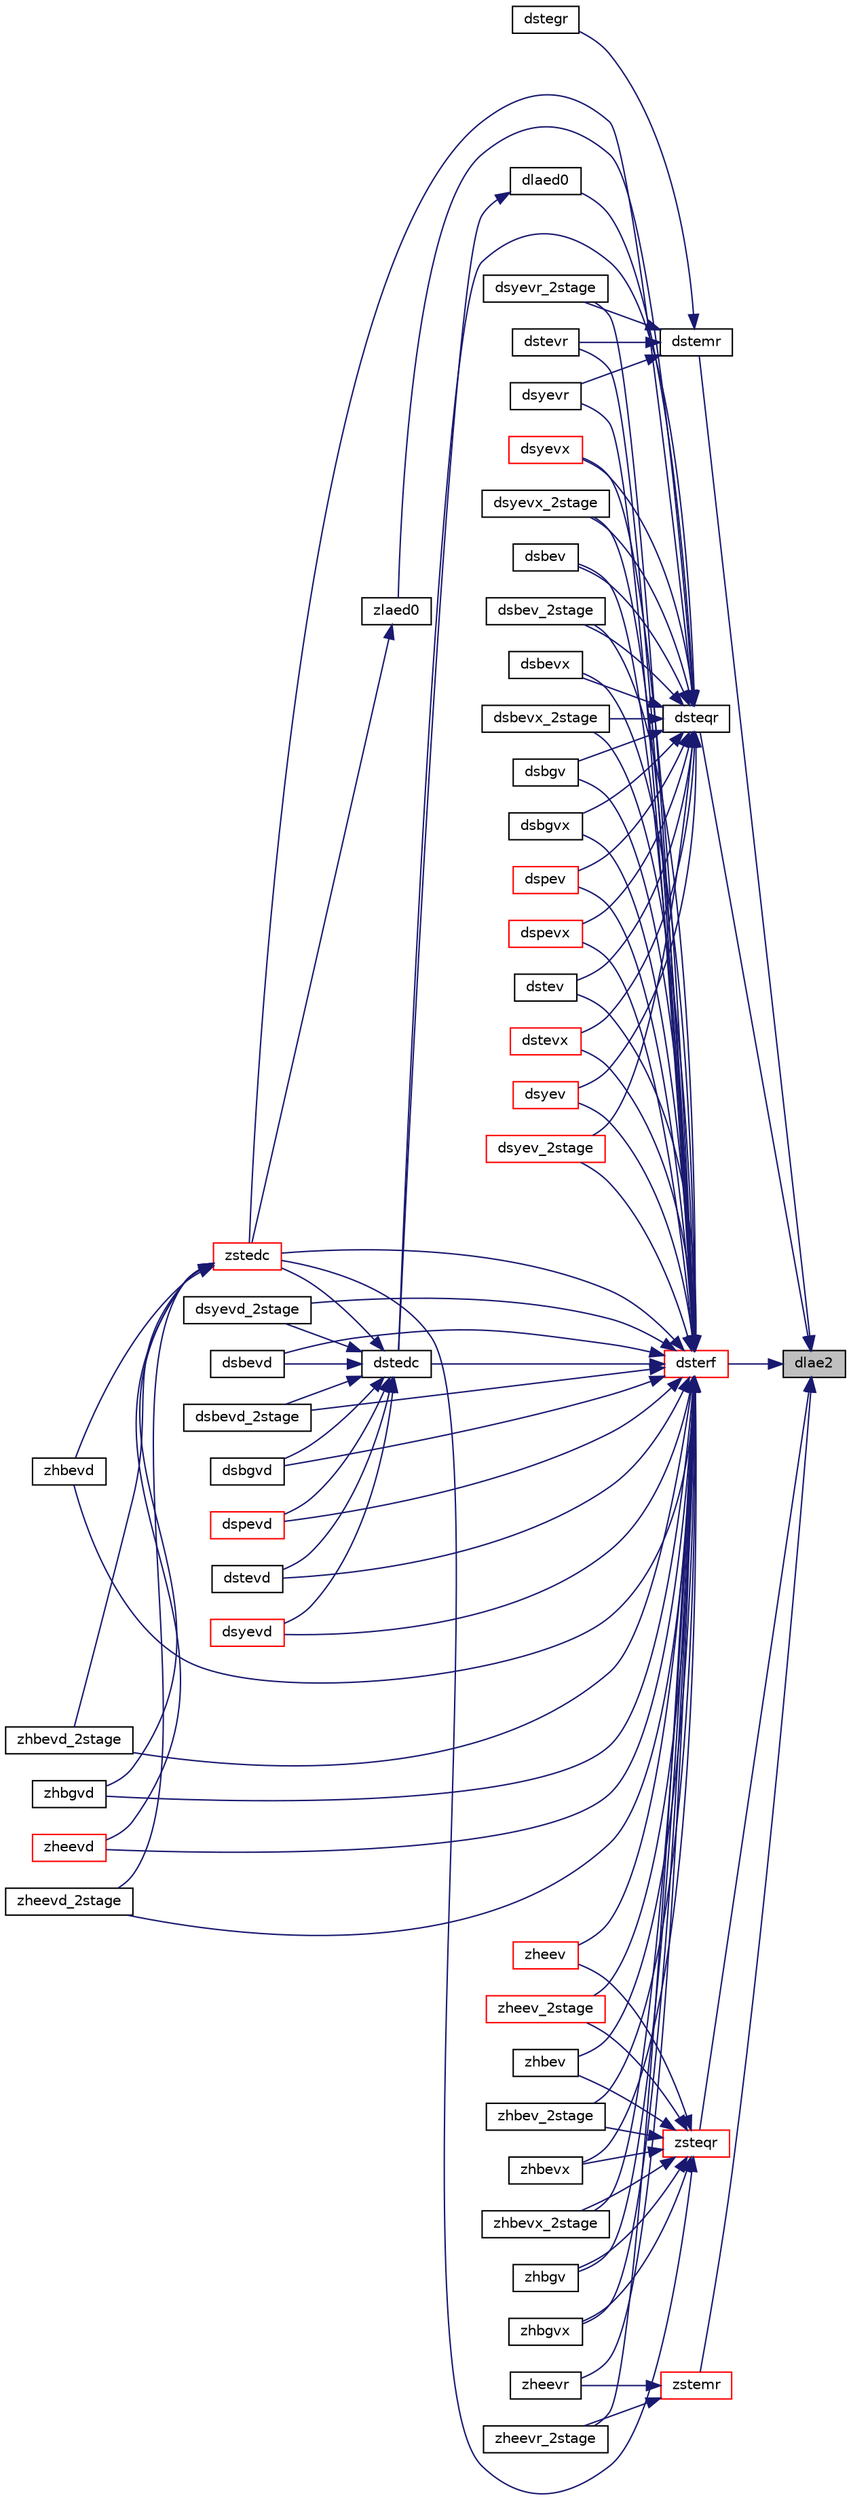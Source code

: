 digraph "dlae2"
{
 // LATEX_PDF_SIZE
  edge [fontname="Helvetica",fontsize="10",labelfontname="Helvetica",labelfontsize="10"];
  node [fontname="Helvetica",fontsize="10",shape=record];
  rankdir="RL";
  Node1 [label="dlae2",height=0.2,width=0.4,color="black", fillcolor="grey75", style="filled", fontcolor="black",tooltip="DLAE2 computes the eigenvalues of a 2-by-2 symmetric matrix."];
  Node1 -> Node2 [dir="back",color="midnightblue",fontsize="10",style="solid",fontname="Helvetica"];
  Node2 [label="dstemr",height=0.2,width=0.4,color="black", fillcolor="white", style="filled",URL="$dstemr_8f.html#a14daa3ac4e7b5d3712244f54ce40cc92",tooltip="DSTEMR"];
  Node2 -> Node3 [dir="back",color="midnightblue",fontsize="10",style="solid",fontname="Helvetica"];
  Node3 [label="dstegr",height=0.2,width=0.4,color="black", fillcolor="white", style="filled",URL="$dstegr_8f.html#ac5fa1f1c4eeb2f78df2ea644641392f6",tooltip="DSTEGR"];
  Node2 -> Node4 [dir="back",color="midnightblue",fontsize="10",style="solid",fontname="Helvetica"];
  Node4 [label="dstevr",height=0.2,width=0.4,color="black", fillcolor="white", style="filled",URL="$dstevr_8f.html#a323734560b8bd052fbc474dc2f0b5605",tooltip="DSTEVR computes the eigenvalues and, optionally, the left and/or right eigenvectors for OTHER matrice..."];
  Node2 -> Node5 [dir="back",color="midnightblue",fontsize="10",style="solid",fontname="Helvetica"];
  Node5 [label="dsyevr",height=0.2,width=0.4,color="black", fillcolor="white", style="filled",URL="$dsyevr_8f.html#aeed8a131adf56eaa2a9e5b1e0cce5718",tooltip="DSYEVR computes the eigenvalues and, optionally, the left and/or right eigenvectors for SY matrices"];
  Node2 -> Node6 [dir="back",color="midnightblue",fontsize="10",style="solid",fontname="Helvetica"];
  Node6 [label="dsyevr_2stage",height=0.2,width=0.4,color="black", fillcolor="white", style="filled",URL="$dsyevr__2stage_8f.html#ad00fd7c0f376019d33e5a194e6b92262",tooltip="DSYEVR_2STAGE computes the eigenvalues and, optionally, the left and/or right eigenvectors for SY mat..."];
  Node1 -> Node7 [dir="back",color="midnightblue",fontsize="10",style="solid",fontname="Helvetica"];
  Node7 [label="dsteqr",height=0.2,width=0.4,color="black", fillcolor="white", style="filled",URL="$dsteqr_8f.html#a47fe470e7a882c58d4cc49e2c6cb7c70",tooltip="DSTEQR"];
  Node7 -> Node8 [dir="back",color="midnightblue",fontsize="10",style="solid",fontname="Helvetica"];
  Node8 [label="dlaed0",height=0.2,width=0.4,color="black", fillcolor="white", style="filled",URL="$dlaed0_8f.html#aaf02cbdb9b6c3828bc027948666dfe95",tooltip="DLAED0 used by DSTEDC. Computes all eigenvalues and corresponding eigenvectors of an unreduced symmet..."];
  Node8 -> Node9 [dir="back",color="midnightblue",fontsize="10",style="solid",fontname="Helvetica"];
  Node9 [label="dstedc",height=0.2,width=0.4,color="black", fillcolor="white", style="filled",URL="$dstedc_8f.html#a998a22b03751a7e784b45a405251443c",tooltip="DSTEDC"];
  Node9 -> Node10 [dir="back",color="midnightblue",fontsize="10",style="solid",fontname="Helvetica"];
  Node10 [label="dsbevd",height=0.2,width=0.4,color="black", fillcolor="white", style="filled",URL="$dsbevd_8f.html#af8e2a8f5ea7f515fa0b5bd5ae8427322",tooltip="DSBEVD computes the eigenvalues and, optionally, the left and/or right eigenvectors for OTHER matrice..."];
  Node9 -> Node11 [dir="back",color="midnightblue",fontsize="10",style="solid",fontname="Helvetica"];
  Node11 [label="dsbevd_2stage",height=0.2,width=0.4,color="black", fillcolor="white", style="filled",URL="$dsbevd__2stage_8f.html#a972f824f8b9216991726b9d992db7cf5",tooltip="DSBEVD_2STAGE computes the eigenvalues and, optionally, the left and/or right eigenvectors for OTHER ..."];
  Node9 -> Node12 [dir="back",color="midnightblue",fontsize="10",style="solid",fontname="Helvetica"];
  Node12 [label="dsbgvd",height=0.2,width=0.4,color="black", fillcolor="white", style="filled",URL="$dsbgvd_8f.html#a5399550432eeee3ce0e4429f53bf4286",tooltip="DSBGVD"];
  Node9 -> Node13 [dir="back",color="midnightblue",fontsize="10",style="solid",fontname="Helvetica"];
  Node13 [label="dspevd",height=0.2,width=0.4,color="red", fillcolor="white", style="filled",URL="$dspevd_8f.html#a7dd8a9cc7cc531b8665db125165d5e8c",tooltip="DSPEVD computes the eigenvalues and, optionally, the left and/or right eigenvectors for OTHER matrice..."];
  Node9 -> Node15 [dir="back",color="midnightblue",fontsize="10",style="solid",fontname="Helvetica"];
  Node15 [label="dstevd",height=0.2,width=0.4,color="black", fillcolor="white", style="filled",URL="$dstevd_8f.html#a162dd4b59d335a08a8c9dfb8d984f0cc",tooltip="DSTEVD computes the eigenvalues and, optionally, the left and/or right eigenvectors for OTHER matrice..."];
  Node9 -> Node16 [dir="back",color="midnightblue",fontsize="10",style="solid",fontname="Helvetica"];
  Node16 [label="dsyevd",height=0.2,width=0.4,color="red", fillcolor="white", style="filled",URL="$dsyevd_8f.html#a77dfa610458b6c9bd7db52533bfd53a1",tooltip="DSYEVD computes the eigenvalues and, optionally, the left and/or right eigenvectors for SY matrices"];
  Node9 -> Node18 [dir="back",color="midnightblue",fontsize="10",style="solid",fontname="Helvetica"];
  Node18 [label="dsyevd_2stage",height=0.2,width=0.4,color="black", fillcolor="white", style="filled",URL="$dsyevd__2stage_8f.html#afe1f86b382ce3aa1917ec20365bbd707",tooltip="DSYEVD_2STAGE computes the eigenvalues and, optionally, the left and/or right eigenvectors for SY mat..."];
  Node9 -> Node19 [dir="back",color="midnightblue",fontsize="10",style="solid",fontname="Helvetica"];
  Node19 [label="zstedc",height=0.2,width=0.4,color="red", fillcolor="white", style="filled",URL="$zstedc_8f.html#ad2afe42caaae114c617858e87082caf8",tooltip="ZSTEDC"];
  Node19 -> Node20 [dir="back",color="midnightblue",fontsize="10",style="solid",fontname="Helvetica"];
  Node20 [label="zhbevd",height=0.2,width=0.4,color="black", fillcolor="white", style="filled",URL="$zhbevd_8f.html#a3854721b34946230321131ed9e3c08e3",tooltip="ZHBEVD computes the eigenvalues and, optionally, the left and/or right eigenvectors for OTHER matrice..."];
  Node19 -> Node21 [dir="back",color="midnightblue",fontsize="10",style="solid",fontname="Helvetica"];
  Node21 [label="zhbevd_2stage",height=0.2,width=0.4,color="black", fillcolor="white", style="filled",URL="$zhbevd__2stage_8f.html#a253ab29dd3917b1cbc9e35c022d14383",tooltip="ZHBEVD_2STAGE computes the eigenvalues and, optionally, the left and/or right eigenvectors for OTHER ..."];
  Node19 -> Node22 [dir="back",color="midnightblue",fontsize="10",style="solid",fontname="Helvetica"];
  Node22 [label="zhbgvd",height=0.2,width=0.4,color="black", fillcolor="white", style="filled",URL="$zhbgvd_8f.html#a597ea234c22684386ad82c7515285514",tooltip="ZHBGVD"];
  Node19 -> Node23 [dir="back",color="midnightblue",fontsize="10",style="solid",fontname="Helvetica"];
  Node23 [label="zheevd",height=0.2,width=0.4,color="red", fillcolor="white", style="filled",URL="$zheevd_8f.html#a9b3e110476166e66f2f62fa1fba6344a",tooltip="ZHEEVD computes the eigenvalues and, optionally, the left and/or right eigenvectors for HE matrices"];
  Node19 -> Node25 [dir="back",color="midnightblue",fontsize="10",style="solid",fontname="Helvetica"];
  Node25 [label="zheevd_2stage",height=0.2,width=0.4,color="black", fillcolor="white", style="filled",URL="$zheevd__2stage_8f.html#a59996f9a96d264d7eba3edef73e32c43",tooltip="ZHEEVD_2STAGE computes the eigenvalues and, optionally, the left and/or right eigenvectors for HE mat..."];
  Node7 -> Node28 [dir="back",color="midnightblue",fontsize="10",style="solid",fontname="Helvetica"];
  Node28 [label="dsbev",height=0.2,width=0.4,color="black", fillcolor="white", style="filled",URL="$dsbev_8f.html#ad6db4d2faf998bf423820341e477e98f",tooltip="DSBEV computes the eigenvalues and, optionally, the left and/or right eigenvectors for OTHER matrices"];
  Node7 -> Node29 [dir="back",color="midnightblue",fontsize="10",style="solid",fontname="Helvetica"];
  Node29 [label="dsbev_2stage",height=0.2,width=0.4,color="black", fillcolor="white", style="filled",URL="$dsbev__2stage_8f.html#aa57d98303960d30584b35662a539bffb",tooltip="DSBEV_2STAGE computes the eigenvalues and, optionally, the left and/or right eigenvectors for OTHER m..."];
  Node7 -> Node30 [dir="back",color="midnightblue",fontsize="10",style="solid",fontname="Helvetica"];
  Node30 [label="dsbevx",height=0.2,width=0.4,color="black", fillcolor="white", style="filled",URL="$dsbevx_8f.html#a4b0b81bd79a12be53d13a172c8950995",tooltip="DSBEVX computes the eigenvalues and, optionally, the left and/or right eigenvectors for OTHER matrice..."];
  Node7 -> Node31 [dir="back",color="midnightblue",fontsize="10",style="solid",fontname="Helvetica"];
  Node31 [label="dsbevx_2stage",height=0.2,width=0.4,color="black", fillcolor="white", style="filled",URL="$dsbevx__2stage_8f.html#acb3c31bbcb04111d818e44f5596d7280",tooltip="DSBEVX_2STAGE computes the eigenvalues and, optionally, the left and/or right eigenvectors for OTHER ..."];
  Node7 -> Node32 [dir="back",color="midnightblue",fontsize="10",style="solid",fontname="Helvetica"];
  Node32 [label="dsbgv",height=0.2,width=0.4,color="black", fillcolor="white", style="filled",URL="$dsbgv_8f.html#a33924228a8f3dbde0a4f7e4e58e45267",tooltip="DSBGV"];
  Node7 -> Node33 [dir="back",color="midnightblue",fontsize="10",style="solid",fontname="Helvetica"];
  Node33 [label="dsbgvx",height=0.2,width=0.4,color="black", fillcolor="white", style="filled",URL="$dsbgvx_8f.html#ac1ea24e07f3e2522ef6e8e9768eea5c5",tooltip="DSBGVX"];
  Node7 -> Node34 [dir="back",color="midnightblue",fontsize="10",style="solid",fontname="Helvetica"];
  Node34 [label="dspev",height=0.2,width=0.4,color="red", fillcolor="white", style="filled",URL="$dspev_8f.html#aa31d35b52c937fdbacaa2e034d8bb52b",tooltip="DSPEV computes the eigenvalues and, optionally, the left and/or right eigenvectors for OTHER matrices"];
  Node7 -> Node36 [dir="back",color="midnightblue",fontsize="10",style="solid",fontname="Helvetica"];
  Node36 [label="dspevx",height=0.2,width=0.4,color="red", fillcolor="white", style="filled",URL="$dspevx_8f.html#a07ee2c397b1b0f73e296f20f8d36990a",tooltip="DSPEVX computes the eigenvalues and, optionally, the left and/or right eigenvectors for OTHER matrice..."];
  Node7 -> Node9 [dir="back",color="midnightblue",fontsize="10",style="solid",fontname="Helvetica"];
  Node7 -> Node38 [dir="back",color="midnightblue",fontsize="10",style="solid",fontname="Helvetica"];
  Node38 [label="dstev",height=0.2,width=0.4,color="black", fillcolor="white", style="filled",URL="$dstev_8f.html#aaa6df51cfd92c4ab08d41a54bf05c3ab",tooltip="DSTEV computes the eigenvalues and, optionally, the left and/or right eigenvectors for OTHER matrices"];
  Node7 -> Node39 [dir="back",color="midnightblue",fontsize="10",style="solid",fontname="Helvetica"];
  Node39 [label="dstevx",height=0.2,width=0.4,color="red", fillcolor="white", style="filled",URL="$dstevx_8f.html#a874417315bccf2de7547e30338da4101",tooltip="DSTEVX computes the eigenvalues and, optionally, the left and/or right eigenvectors for OTHER matrice..."];
  Node7 -> Node43 [dir="back",color="midnightblue",fontsize="10",style="solid",fontname="Helvetica"];
  Node43 [label="dsyev",height=0.2,width=0.4,color="red", fillcolor="white", style="filled",URL="$dsyev_8f.html#a442c43fca5493590f8f26cf42fed4044",tooltip="DSYEV computes the eigenvalues and, optionally, the left and/or right eigenvectors for SY matrices"];
  Node7 -> Node45 [dir="back",color="midnightblue",fontsize="10",style="solid",fontname="Helvetica"];
  Node45 [label="dsyev_2stage",height=0.2,width=0.4,color="red", fillcolor="white", style="filled",URL="$dsyev__2stage_8f.html#ae624a176ee6bb6e67613f22114f63106",tooltip="DSYEV_2STAGE computes the eigenvalues and, optionally, the left and/or right eigenvectors for SY matr..."];
  Node7 -> Node47 [dir="back",color="midnightblue",fontsize="10",style="solid",fontname="Helvetica"];
  Node47 [label="dsyevx",height=0.2,width=0.4,color="red", fillcolor="white", style="filled",URL="$dsyevx_8f.html#a68612cdf4ed1051c08f0b0735b8dfdea",tooltip="DSYEVX computes the eigenvalues and, optionally, the left and/or right eigenvectors for SY matrices"];
  Node7 -> Node49 [dir="back",color="midnightblue",fontsize="10",style="solid",fontname="Helvetica"];
  Node49 [label="dsyevx_2stage",height=0.2,width=0.4,color="black", fillcolor="white", style="filled",URL="$dsyevx__2stage_8f.html#ae4eebc2e2a39933908d6ffe64611bca1",tooltip="DSYEVX_2STAGE computes the eigenvalues and, optionally, the left and/or right eigenvectors for SY mat..."];
  Node7 -> Node50 [dir="back",color="midnightblue",fontsize="10",style="solid",fontname="Helvetica"];
  Node50 [label="zlaed0",height=0.2,width=0.4,color="black", fillcolor="white", style="filled",URL="$zlaed0_8f.html#a82c250dbb17c6cc124a5eee7ae99f08d",tooltip="ZLAED0 used by ZSTEDC. Computes all eigenvalues and corresponding eigenvectors of an unreduced symmet..."];
  Node50 -> Node19 [dir="back",color="midnightblue",fontsize="10",style="solid",fontname="Helvetica"];
  Node7 -> Node19 [dir="back",color="midnightblue",fontsize="10",style="solid",fontname="Helvetica"];
  Node1 -> Node51 [dir="back",color="midnightblue",fontsize="10",style="solid",fontname="Helvetica"];
  Node51 [label="dsterf",height=0.2,width=0.4,color="red", fillcolor="white", style="filled",URL="$dsterf_8f.html#af0616552c11358ae8298d0ac18ac023c",tooltip="DSTERF"];
  Node51 -> Node28 [dir="back",color="midnightblue",fontsize="10",style="solid",fontname="Helvetica"];
  Node51 -> Node29 [dir="back",color="midnightblue",fontsize="10",style="solid",fontname="Helvetica"];
  Node51 -> Node10 [dir="back",color="midnightblue",fontsize="10",style="solid",fontname="Helvetica"];
  Node51 -> Node11 [dir="back",color="midnightblue",fontsize="10",style="solid",fontname="Helvetica"];
  Node51 -> Node30 [dir="back",color="midnightblue",fontsize="10",style="solid",fontname="Helvetica"];
  Node51 -> Node31 [dir="back",color="midnightblue",fontsize="10",style="solid",fontname="Helvetica"];
  Node51 -> Node32 [dir="back",color="midnightblue",fontsize="10",style="solid",fontname="Helvetica"];
  Node51 -> Node12 [dir="back",color="midnightblue",fontsize="10",style="solid",fontname="Helvetica"];
  Node51 -> Node33 [dir="back",color="midnightblue",fontsize="10",style="solid",fontname="Helvetica"];
  Node51 -> Node34 [dir="back",color="midnightblue",fontsize="10",style="solid",fontname="Helvetica"];
  Node51 -> Node13 [dir="back",color="midnightblue",fontsize="10",style="solid",fontname="Helvetica"];
  Node51 -> Node36 [dir="back",color="midnightblue",fontsize="10",style="solid",fontname="Helvetica"];
  Node51 -> Node9 [dir="back",color="midnightblue",fontsize="10",style="solid",fontname="Helvetica"];
  Node51 -> Node38 [dir="back",color="midnightblue",fontsize="10",style="solid",fontname="Helvetica"];
  Node51 -> Node15 [dir="back",color="midnightblue",fontsize="10",style="solid",fontname="Helvetica"];
  Node51 -> Node4 [dir="back",color="midnightblue",fontsize="10",style="solid",fontname="Helvetica"];
  Node51 -> Node39 [dir="back",color="midnightblue",fontsize="10",style="solid",fontname="Helvetica"];
  Node51 -> Node43 [dir="back",color="midnightblue",fontsize="10",style="solid",fontname="Helvetica"];
  Node51 -> Node45 [dir="back",color="midnightblue",fontsize="10",style="solid",fontname="Helvetica"];
  Node51 -> Node16 [dir="back",color="midnightblue",fontsize="10",style="solid",fontname="Helvetica"];
  Node51 -> Node18 [dir="back",color="midnightblue",fontsize="10",style="solid",fontname="Helvetica"];
  Node51 -> Node5 [dir="back",color="midnightblue",fontsize="10",style="solid",fontname="Helvetica"];
  Node51 -> Node6 [dir="back",color="midnightblue",fontsize="10",style="solid",fontname="Helvetica"];
  Node51 -> Node47 [dir="back",color="midnightblue",fontsize="10",style="solid",fontname="Helvetica"];
  Node51 -> Node49 [dir="back",color="midnightblue",fontsize="10",style="solid",fontname="Helvetica"];
  Node51 -> Node52 [dir="back",color="midnightblue",fontsize="10",style="solid",fontname="Helvetica"];
  Node52 [label="zhbev",height=0.2,width=0.4,color="black", fillcolor="white", style="filled",URL="$zhbev_8f.html#a72184c03c8976891c11e42f3463c2d38",tooltip="ZHBEV computes the eigenvalues and, optionally, the left and/or right eigenvectors for OTHER matrices"];
  Node51 -> Node53 [dir="back",color="midnightblue",fontsize="10",style="solid",fontname="Helvetica"];
  Node53 [label="zhbev_2stage",height=0.2,width=0.4,color="black", fillcolor="white", style="filled",URL="$zhbev__2stage_8f.html#af637994a7cb287906efc0254d7d58f69",tooltip="ZHBEV_2STAGE computes the eigenvalues and, optionally, the left and/or right eigenvectors for OTHER m..."];
  Node51 -> Node20 [dir="back",color="midnightblue",fontsize="10",style="solid",fontname="Helvetica"];
  Node51 -> Node21 [dir="back",color="midnightblue",fontsize="10",style="solid",fontname="Helvetica"];
  Node51 -> Node54 [dir="back",color="midnightblue",fontsize="10",style="solid",fontname="Helvetica"];
  Node54 [label="zhbevx",height=0.2,width=0.4,color="black", fillcolor="white", style="filled",URL="$zhbevx_8f.html#ae5f2fa86e4c29e27fccf6cb9ea1c54a2",tooltip="ZHBEVX computes the eigenvalues and, optionally, the left and/or right eigenvectors for OTHER matrice..."];
  Node51 -> Node55 [dir="back",color="midnightblue",fontsize="10",style="solid",fontname="Helvetica"];
  Node55 [label="zhbevx_2stage",height=0.2,width=0.4,color="black", fillcolor="white", style="filled",URL="$zhbevx__2stage_8f.html#a42094c90148d11dd8eb7627231144c09",tooltip="ZHBEVX_2STAGE computes the eigenvalues and, optionally, the left and/or right eigenvectors for OTHER ..."];
  Node51 -> Node56 [dir="back",color="midnightblue",fontsize="10",style="solid",fontname="Helvetica"];
  Node56 [label="zhbgv",height=0.2,width=0.4,color="black", fillcolor="white", style="filled",URL="$zhbgv_8f.html#a76a8cfc758f8dc17ac37f6eed2ef18a4",tooltip="ZHBGV"];
  Node51 -> Node22 [dir="back",color="midnightblue",fontsize="10",style="solid",fontname="Helvetica"];
  Node51 -> Node57 [dir="back",color="midnightblue",fontsize="10",style="solid",fontname="Helvetica"];
  Node57 [label="zhbgvx",height=0.2,width=0.4,color="black", fillcolor="white", style="filled",URL="$zhbgvx_8f.html#ae902a3301300bbb1a46459cb990192ad",tooltip="ZHBGVX"];
  Node51 -> Node58 [dir="back",color="midnightblue",fontsize="10",style="solid",fontname="Helvetica"];
  Node58 [label="zheev",height=0.2,width=0.4,color="red", fillcolor="white", style="filled",URL="$zheev_8f.html#af23fb5b3ae38072ef4890ba43d5cfea2",tooltip="ZHEEV computes the eigenvalues and, optionally, the left and/or right eigenvectors for HE matrices"];
  Node51 -> Node60 [dir="back",color="midnightblue",fontsize="10",style="solid",fontname="Helvetica"];
  Node60 [label="zheev_2stage",height=0.2,width=0.4,color="red", fillcolor="white", style="filled",URL="$zheev__2stage_8f.html#acb5dc319f9656b8f390480115d83795c",tooltip="ZHEEV_2STAGE computes the eigenvalues and, optionally, the left and/or right eigenvectors for HE matr..."];
  Node51 -> Node23 [dir="back",color="midnightblue",fontsize="10",style="solid",fontname="Helvetica"];
  Node51 -> Node25 [dir="back",color="midnightblue",fontsize="10",style="solid",fontname="Helvetica"];
  Node51 -> Node62 [dir="back",color="midnightblue",fontsize="10",style="solid",fontname="Helvetica"];
  Node62 [label="zheevr",height=0.2,width=0.4,color="black", fillcolor="white", style="filled",URL="$zheevr_8f.html#a60dd605c63d7183a4c289a4ab3df6df6",tooltip="ZHEEVR computes the eigenvalues and, optionally, the left and/or right eigenvectors for HE matrices"];
  Node51 -> Node63 [dir="back",color="midnightblue",fontsize="10",style="solid",fontname="Helvetica"];
  Node63 [label="zheevr_2stage",height=0.2,width=0.4,color="black", fillcolor="white", style="filled",URL="$zheevr__2stage_8f.html#adc7c95ab10d3a0d34802aa94939d4ad1",tooltip="ZHEEVR_2STAGE computes the eigenvalues and, optionally, the left and/or right eigenvectors for HE mat..."];
  Node51 -> Node19 [dir="back",color="midnightblue",fontsize="10",style="solid",fontname="Helvetica"];
  Node1 -> Node71 [dir="back",color="midnightblue",fontsize="10",style="solid",fontname="Helvetica"];
  Node71 [label="zstemr",height=0.2,width=0.4,color="red", fillcolor="white", style="filled",URL="$zstemr_8f.html#a33d197e0d2be9d9528f815c947c5fda1",tooltip="ZSTEMR"];
  Node71 -> Node62 [dir="back",color="midnightblue",fontsize="10",style="solid",fontname="Helvetica"];
  Node71 -> Node63 [dir="back",color="midnightblue",fontsize="10",style="solid",fontname="Helvetica"];
  Node1 -> Node73 [dir="back",color="midnightblue",fontsize="10",style="solid",fontname="Helvetica"];
  Node73 [label="zsteqr",height=0.2,width=0.4,color="red", fillcolor="white", style="filled",URL="$zsteqr_8f.html#a253c3755d52f1d8a0591190152375be4",tooltip="ZSTEQR"];
  Node73 -> Node52 [dir="back",color="midnightblue",fontsize="10",style="solid",fontname="Helvetica"];
  Node73 -> Node53 [dir="back",color="midnightblue",fontsize="10",style="solid",fontname="Helvetica"];
  Node73 -> Node54 [dir="back",color="midnightblue",fontsize="10",style="solid",fontname="Helvetica"];
  Node73 -> Node55 [dir="back",color="midnightblue",fontsize="10",style="solid",fontname="Helvetica"];
  Node73 -> Node56 [dir="back",color="midnightblue",fontsize="10",style="solid",fontname="Helvetica"];
  Node73 -> Node57 [dir="back",color="midnightblue",fontsize="10",style="solid",fontname="Helvetica"];
  Node73 -> Node58 [dir="back",color="midnightblue",fontsize="10",style="solid",fontname="Helvetica"];
  Node73 -> Node60 [dir="back",color="midnightblue",fontsize="10",style="solid",fontname="Helvetica"];
  Node73 -> Node19 [dir="back",color="midnightblue",fontsize="10",style="solid",fontname="Helvetica"];
}
